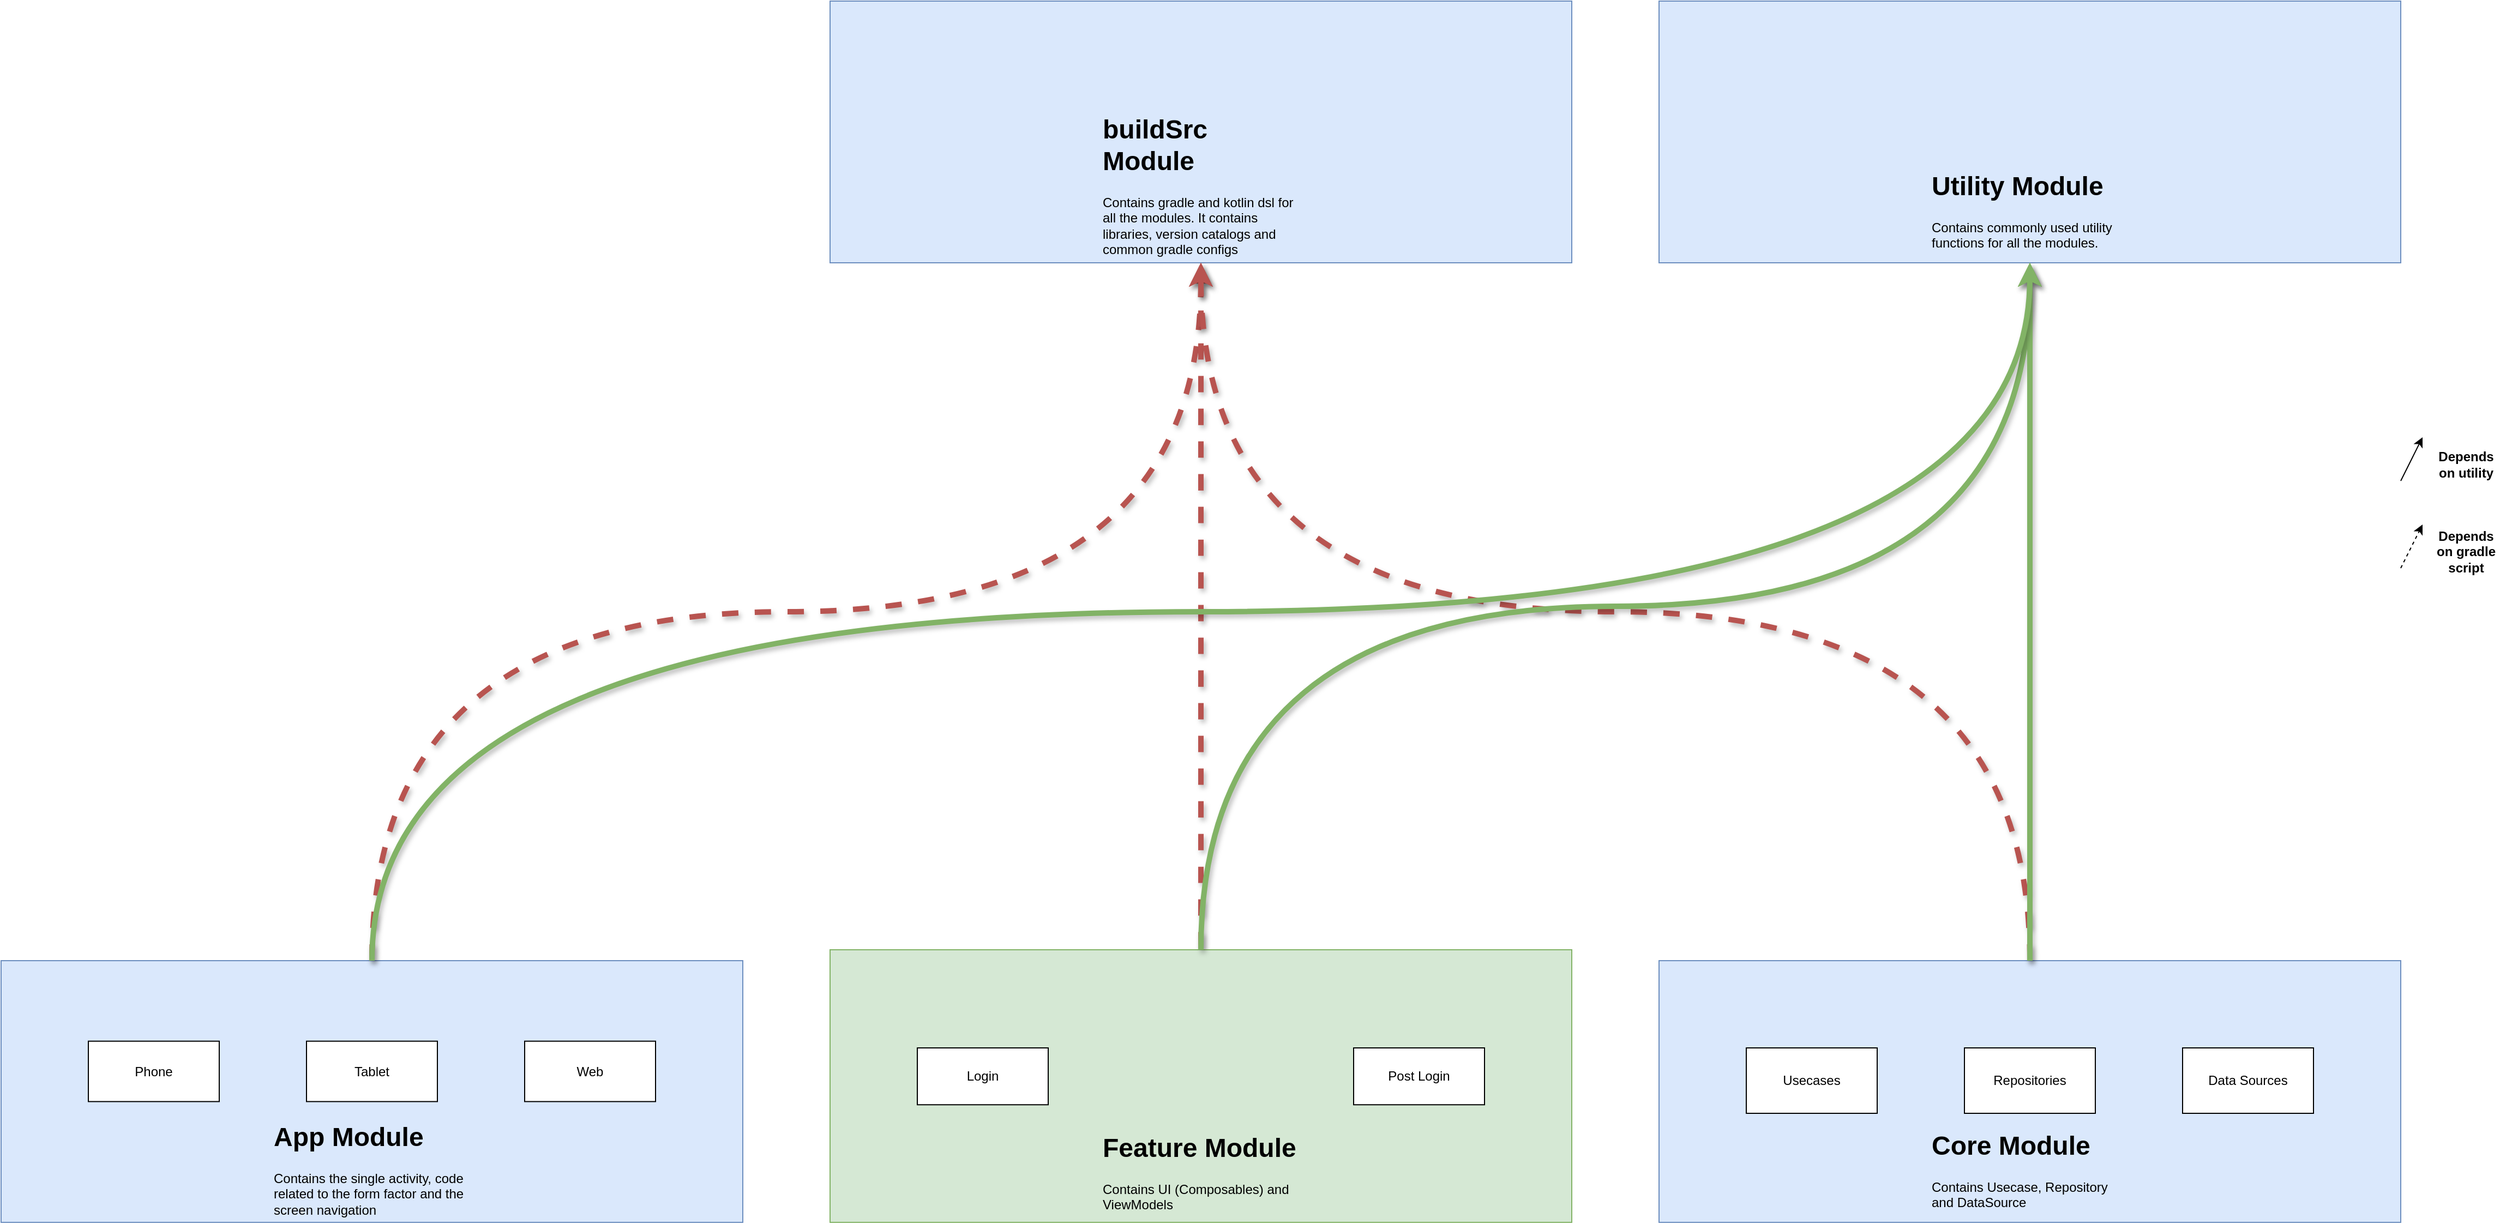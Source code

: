 <mxfile version="22.1.13" type="github">
  <diagram name="Page-1" id="cc9SVtuZvTOHyXBjHd1u">
    <mxGraphModel dx="2049" dy="2282" grid="1" gridSize="10" guides="1" tooltips="1" connect="1" arrows="1" fold="1" page="1" pageScale="1" pageWidth="827" pageHeight="1169" math="0" shadow="0">
      <root>
        <mxCell id="0" />
        <mxCell id="1" parent="0" />
        <mxCell id="cq845K4-0NDsHjAoLR2O-6" value="" style="group;fillColor=#dae8fc;strokeColor=#6c8ebf;" parent="1" vertex="1" connectable="0">
          <mxGeometry x="40" y="440" width="680" height="240" as="geometry" />
        </mxCell>
        <mxCell id="cq845K4-0NDsHjAoLR2O-1" value="" style="rounded=0;whiteSpace=wrap;html=1;fillColor=#dae8fc;strokeColor=#6c8ebf;" parent="cq845K4-0NDsHjAoLR2O-6" vertex="1">
          <mxGeometry width="680" height="240" as="geometry" />
        </mxCell>
        <mxCell id="cq845K4-0NDsHjAoLR2O-2" value="Phone" style="rounded=0;whiteSpace=wrap;html=1;" parent="cq845K4-0NDsHjAoLR2O-6" vertex="1">
          <mxGeometry x="80" y="73.846" width="120" height="55.385" as="geometry" />
        </mxCell>
        <mxCell id="cq845K4-0NDsHjAoLR2O-3" value="Tablet" style="rounded=0;whiteSpace=wrap;html=1;" parent="cq845K4-0NDsHjAoLR2O-6" vertex="1">
          <mxGeometry x="280" y="73.846" width="120" height="55.385" as="geometry" />
        </mxCell>
        <mxCell id="cq845K4-0NDsHjAoLR2O-4" value="Web" style="rounded=0;whiteSpace=wrap;html=1;" parent="cq845K4-0NDsHjAoLR2O-6" vertex="1">
          <mxGeometry x="480" y="73.846" width="120" height="55.385" as="geometry" />
        </mxCell>
        <mxCell id="cq845K4-0NDsHjAoLR2O-29" value="&lt;h1&gt;App Module&lt;/h1&gt;&lt;div&gt;Contains the single activity, code related to the form factor and the screen navigation&lt;/div&gt;" style="text;html=1;strokeColor=none;fillColor=none;spacing=5;spacingTop=-20;whiteSpace=wrap;overflow=hidden;rounded=0;" parent="cq845K4-0NDsHjAoLR2O-6" vertex="1">
          <mxGeometry x="245" y="142" width="190" height="96" as="geometry" />
        </mxCell>
        <mxCell id="cq845K4-0NDsHjAoLR2O-21" value="" style="group;fillColor=#dae8fc;strokeColor=#6c8ebf;" parent="1" vertex="1" connectable="0">
          <mxGeometry x="1560" y="440" width="680" height="240" as="geometry" />
        </mxCell>
        <mxCell id="cq845K4-0NDsHjAoLR2O-22" value="" style="rounded=0;whiteSpace=wrap;html=1;fillColor=#dae8fc;strokeColor=#6c8ebf;" parent="cq845K4-0NDsHjAoLR2O-21" vertex="1">
          <mxGeometry width="680" height="240" as="geometry" />
        </mxCell>
        <mxCell id="cq845K4-0NDsHjAoLR2O-23" value="Usecases" style="rounded=0;whiteSpace=wrap;html=1;" parent="cq845K4-0NDsHjAoLR2O-21" vertex="1">
          <mxGeometry x="80" y="80" width="120" height="60" as="geometry" />
        </mxCell>
        <mxCell id="cq845K4-0NDsHjAoLR2O-24" value="Repositories" style="rounded=0;whiteSpace=wrap;html=1;" parent="cq845K4-0NDsHjAoLR2O-21" vertex="1">
          <mxGeometry x="280" y="80" width="120" height="60" as="geometry" />
        </mxCell>
        <mxCell id="cq845K4-0NDsHjAoLR2O-25" value="Data Sources" style="rounded=0;whiteSpace=wrap;html=1;" parent="cq845K4-0NDsHjAoLR2O-21" vertex="1">
          <mxGeometry x="480" y="80" width="120" height="60" as="geometry" />
        </mxCell>
        <mxCell id="cq845K4-0NDsHjAoLR2O-31" value="&lt;h1&gt;Core Module&lt;/h1&gt;&lt;p&gt;Contains Usecase, Repository and DataSource&lt;/p&gt;" style="text;html=1;strokeColor=none;fillColor=none;spacing=5;spacingTop=-20;whiteSpace=wrap;overflow=hidden;rounded=0;" parent="cq845K4-0NDsHjAoLR2O-21" vertex="1">
          <mxGeometry x="245" y="150" width="190" height="90" as="geometry" />
        </mxCell>
        <mxCell id="cq845K4-0NDsHjAoLR2O-39" value="" style="group;fillColor=#dae8fc;strokeColor=#6c8ebf;" parent="1" vertex="1" connectable="0">
          <mxGeometry x="1560" y="-440" width="680" height="240" as="geometry" />
        </mxCell>
        <mxCell id="cq845K4-0NDsHjAoLR2O-40" value="" style="rounded=0;whiteSpace=wrap;html=1;fillColor=#dae8fc;strokeColor=#6c8ebf;" parent="cq845K4-0NDsHjAoLR2O-39" vertex="1">
          <mxGeometry width="680" height="240" as="geometry" />
        </mxCell>
        <mxCell id="cq845K4-0NDsHjAoLR2O-44" value="&lt;h1&gt;Utility Module&lt;/h1&gt;&lt;p&gt;Contains commonly used utility functions for all the modules.&lt;/p&gt;" style="text;html=1;strokeColor=none;fillColor=none;spacing=5;spacingTop=-20;whiteSpace=wrap;overflow=hidden;rounded=0;" parent="cq845K4-0NDsHjAoLR2O-39" vertex="1">
          <mxGeometry x="245" y="150" width="190" height="90" as="geometry" />
        </mxCell>
        <mxCell id="cq845K4-0NDsHjAoLR2O-45" value="" style="group;fillColor=#dae8fc;strokeColor=#6c8ebf;" parent="1" vertex="1" connectable="0">
          <mxGeometry x="800" y="-440" width="680" height="240" as="geometry" />
        </mxCell>
        <mxCell id="cq845K4-0NDsHjAoLR2O-46" value="" style="rounded=0;whiteSpace=wrap;html=1;fillColor=#dae8fc;strokeColor=#6c8ebf;" parent="cq845K4-0NDsHjAoLR2O-45" vertex="1">
          <mxGeometry width="680" height="240" as="geometry" />
        </mxCell>
        <mxCell id="cq845K4-0NDsHjAoLR2O-47" value="&lt;h1&gt;buildSrc Module&lt;/h1&gt;&lt;p&gt;Contains gradle and kotlin dsl for all the modules. It contains libraries, version catalogs and common gradle configs&lt;/p&gt;" style="text;html=1;strokeColor=none;fillColor=none;spacing=5;spacingTop=-20;whiteSpace=wrap;overflow=hidden;rounded=0;" parent="cq845K4-0NDsHjAoLR2O-45" vertex="1">
          <mxGeometry x="245" y="98" width="190" height="142" as="geometry" />
        </mxCell>
        <mxCell id="cq845K4-0NDsHjAoLR2O-48" style="rounded=0;orthogonalLoop=1;jettySize=auto;html=1;exitX=0.5;exitY=1;exitDx=0;exitDy=0;entryX=0.5;entryY=0;entryDx=0;entryDy=0;edgeStyle=orthogonalEdgeStyle;curved=1;startArrow=block;startFill=1;endArrow=none;endFill=0;dashed=1;fillColor=#f8cecc;strokeColor=#b85450;shadow=1;strokeWidth=5;" parent="1" source="cq845K4-0NDsHjAoLR2O-47" target="cq845K4-0NDsHjAoLR2O-1" edge="1">
          <mxGeometry relative="1" as="geometry" />
        </mxCell>
        <mxCell id="cq845K4-0NDsHjAoLR2O-49" style="edgeStyle=orthogonalEdgeStyle;rounded=0;orthogonalLoop=1;jettySize=auto;html=1;exitX=0.5;exitY=1;exitDx=0;exitDy=0;entryX=0.5;entryY=0;entryDx=0;entryDy=0;curved=1;dashed=1;startArrow=classic;startFill=1;endArrow=none;endFill=0;fillColor=#f8cecc;strokeColor=#b85450;strokeWidth=5;shadow=1;" parent="1" source="cq845K4-0NDsHjAoLR2O-47" target="cq845K4-0NDsHjAoLR2O-9" edge="1">
          <mxGeometry relative="1" as="geometry" />
        </mxCell>
        <mxCell id="cq845K4-0NDsHjAoLR2O-8" value="" style="group" parent="1" vertex="1" connectable="0">
          <mxGeometry x="800" y="430" width="680" height="250" as="geometry" />
        </mxCell>
        <mxCell id="cq845K4-0NDsHjAoLR2O-9" value="" style="rounded=0;whiteSpace=wrap;html=1;fillColor=#d5e8d4;strokeColor=#82b366;" parent="cq845K4-0NDsHjAoLR2O-8" vertex="1">
          <mxGeometry width="680" height="250" as="geometry" />
        </mxCell>
        <mxCell id="cq845K4-0NDsHjAoLR2O-10" value="Login" style="rounded=0;whiteSpace=wrap;html=1;" parent="cq845K4-0NDsHjAoLR2O-8" vertex="1">
          <mxGeometry x="80" y="90" width="120" height="52.14" as="geometry" />
        </mxCell>
        <mxCell id="cq845K4-0NDsHjAoLR2O-14" value="Post Login" style="rounded=0;whiteSpace=wrap;html=1;" parent="cq845K4-0NDsHjAoLR2O-8" vertex="1">
          <mxGeometry x="480" y="90" width="120" height="52.14" as="geometry" />
        </mxCell>
        <mxCell id="cq845K4-0NDsHjAoLR2O-27" value="&lt;h1&gt;Feature Module&lt;/h1&gt;&lt;p&gt;Contains UI (Composables) and ViewModels&lt;/p&gt;" style="text;html=1;strokeColor=none;fillColor=none;spacing=5;spacingTop=-20;whiteSpace=wrap;overflow=hidden;rounded=0;" parent="cq845K4-0NDsHjAoLR2O-8" vertex="1">
          <mxGeometry x="245" y="162.38" width="190" height="85.63" as="geometry" />
        </mxCell>
        <mxCell id="cq845K4-0NDsHjAoLR2O-52" style="edgeStyle=orthogonalEdgeStyle;rounded=0;orthogonalLoop=1;jettySize=auto;html=1;exitX=0.5;exitY=0;exitDx=0;exitDy=0;entryX=0.5;entryY=1;entryDx=0;entryDy=0;curved=1;dashed=1;fillColor=#f8cecc;strokeColor=#b85450;strokeWidth=5;shadow=1;" parent="1" source="cq845K4-0NDsHjAoLR2O-22" target="cq845K4-0NDsHjAoLR2O-47" edge="1">
          <mxGeometry relative="1" as="geometry" />
        </mxCell>
        <mxCell id="cq845K4-0NDsHjAoLR2O-53" style="edgeStyle=orthogonalEdgeStyle;rounded=0;orthogonalLoop=1;jettySize=auto;html=1;exitX=0.5;exitY=0;exitDx=0;exitDy=0;entryX=0.5;entryY=1;entryDx=0;entryDy=0;curved=1;fillColor=#d5e8d4;strokeColor=#82b366;strokeWidth=5;shadow=1;" parent="1" source="cq845K4-0NDsHjAoLR2O-9" target="cq845K4-0NDsHjAoLR2O-44" edge="1">
          <mxGeometry relative="1" as="geometry" />
        </mxCell>
        <mxCell id="cq845K4-0NDsHjAoLR2O-54" style="edgeStyle=orthogonalEdgeStyle;rounded=0;orthogonalLoop=1;jettySize=auto;html=1;exitX=0.5;exitY=0;exitDx=0;exitDy=0;entryX=0.5;entryY=1;entryDx=0;entryDy=0;curved=1;fillColor=#d5e8d4;strokeColor=#82b366;strokeWidth=5;shadow=1;" parent="1" source="cq845K4-0NDsHjAoLR2O-22" target="cq845K4-0NDsHjAoLR2O-44" edge="1">
          <mxGeometry relative="1" as="geometry" />
        </mxCell>
        <mxCell id="cq845K4-0NDsHjAoLR2O-55" value="" style="group;" parent="1" vertex="1" connectable="0">
          <mxGeometry x="2240" y="-40" width="90" height="40" as="geometry" />
        </mxCell>
        <mxCell id="cq845K4-0NDsHjAoLR2O-36" value="" style="endArrow=classic;html=1;rounded=0;" parent="cq845K4-0NDsHjAoLR2O-55" edge="1">
          <mxGeometry width="50" height="50" relative="1" as="geometry">
            <mxPoint y="40" as="sourcePoint" />
            <mxPoint x="20" as="targetPoint" />
          </mxGeometry>
        </mxCell>
        <mxCell id="cq845K4-0NDsHjAoLR2O-38" value="&lt;h4&gt;Depends on utility&lt;/h4&gt;" style="text;html=1;strokeColor=none;fillColor=none;align=center;verticalAlign=middle;whiteSpace=wrap;rounded=0;" parent="cq845K4-0NDsHjAoLR2O-55" vertex="1">
          <mxGeometry x="30" y="10" width="60" height="30" as="geometry" />
        </mxCell>
        <mxCell id="cq845K4-0NDsHjAoLR2O-56" value="" style="group;" parent="1" vertex="1" connectable="0">
          <mxGeometry x="2240" y="40" width="90" height="40" as="geometry" />
        </mxCell>
        <mxCell id="cq845K4-0NDsHjAoLR2O-57" value="" style="endArrow=classic;html=1;rounded=0;dashed=1;" parent="cq845K4-0NDsHjAoLR2O-56" edge="1">
          <mxGeometry width="50" height="50" relative="1" as="geometry">
            <mxPoint y="40" as="sourcePoint" />
            <mxPoint x="20" as="targetPoint" />
          </mxGeometry>
        </mxCell>
        <mxCell id="cq845K4-0NDsHjAoLR2O-58" value="&lt;h4&gt;Depends on gradle script&lt;/h4&gt;" style="text;html=1;strokeColor=none;fillColor=none;align=center;verticalAlign=middle;whiteSpace=wrap;rounded=0;" parent="cq845K4-0NDsHjAoLR2O-56" vertex="1">
          <mxGeometry x="30" y="10" width="60" height="30" as="geometry" />
        </mxCell>
        <mxCell id="HW10eFchwnDjr-zvBBHw-1" style="edgeStyle=orthogonalEdgeStyle;rounded=0;orthogonalLoop=1;jettySize=auto;html=1;exitX=0.5;exitY=0;exitDx=0;exitDy=0;entryX=0.5;entryY=1;entryDx=0;entryDy=0;curved=1;fillColor=#d5e8d4;strokeColor=#82b366;shadow=1;strokeWidth=5;" edge="1" parent="1" source="cq845K4-0NDsHjAoLR2O-1" target="cq845K4-0NDsHjAoLR2O-44">
          <mxGeometry relative="1" as="geometry" />
        </mxCell>
      </root>
    </mxGraphModel>
  </diagram>
</mxfile>

